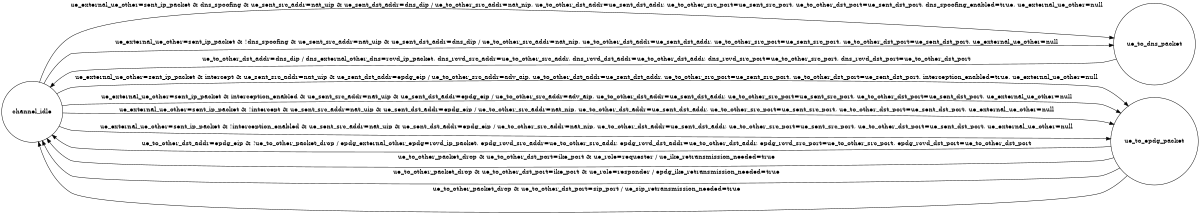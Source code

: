 digraph UE_TO_OTHER_CHANNEL{
rankdir = LR;
size = "8,5"
node [shape = circle, label="channel_idle"] channel_idle;
node [shape = circle, label="ue_to_dns_packet"] ue_to_dns_packet;
node [shape = circle, label="ue_to_epdg_packet"] ue_to_epdg_packet;

//initial_state: channel_idle
//environment variables: dns_spoofing; ue_to_other_packet_drop; intercept;
//state variables: dns_spoofing_enabled{true, false}<false>; interception_enabled{true, false}<false>;
//number variables: ue_to_other_src_addr{0, 5}<0, nat_nip, ue_sent_src_addr>; ue_to_other_dst_addr{0, 5}<0, ue_sent_dst_addr>; ue_to_other_src_port{0, 5}<0, ue_sent_src_port>; ue_to_other_dst_port{0, 5}<0, ue_sent_dst_port>;
channel_idle -> ue_to_dns_packet [label = "ue_external_ue_other=sent_ip_packet & dns_spoofing & ue_sent_src_addr=nat_uip & ue_sent_dst_addr=dns_dip / ue_to_other_src_addr=nat_nip, ue_to_other_dst_addr=ue_sent_dst_addr, ue_to_other_src_port=ue_sent_src_port, ue_to_other_dst_port=ue_sent_dst_port, dns_spoofing_enabled=true, ue_external_ue_other=null"]
channel_idle -> ue_to_dns_packet [label = "ue_external_ue_other=sent_ip_packet & !dns_spoofing & ue_sent_src_addr=nat_uip & ue_sent_dst_addr=dns_dip / ue_to_other_src_addr=nat_nip, ue_to_other_dst_addr=ue_sent_dst_addr, ue_to_other_src_port=ue_sent_src_port, ue_to_other_dst_port=ue_sent_dst_port, ue_external_ue_other=null"]
ue_to_dns_packet -> channel_idle [label = "ue_to_other_dst_addr=dns_dip / dns_external_other_dns=rcvd_ip_packet, dns_rcvd_src_addr=ue_to_other_src_addr, dns_rcvd_dst_addr=ue_to_other_dst_addr, dns_rcvd_src_port=ue_to_other_src_port, dns_rcvd_dst_port=ue_to_other_dst_port"]

channel_idle -> ue_to_epdg_packet [label = "ue_external_ue_other=sent_ip_packet & intercept & ue_sent_src_addr=nat_uip & ue_sent_dst_addr=epdg_eip / ue_to_other_src_addr=adv_aip, ue_to_other_dst_addr=ue_sent_dst_addr, ue_to_other_src_port=ue_sent_src_port, ue_to_other_dst_port=ue_sent_dst_port, interception_enabled=true, ue_external_ue_other=null"]
channel_idle -> ue_to_epdg_packet [label = "ue_external_ue_other=sent_ip_packet & interception_enabled & ue_sent_src_addr=nat_uip & ue_sent_dst_addr=epdg_eip / ue_to_other_src_addr=adv_aip, ue_to_other_dst_addr=ue_sent_dst_addr, ue_to_other_src_port=ue_sent_src_port, ue_to_other_dst_port=ue_sent_dst_port, ue_external_ue_other=null"]
channel_idle -> ue_to_epdg_packet [label = "ue_external_ue_other=sent_ip_packet & !intercept & ue_sent_src_addr=nat_uip & ue_sent_dst_addr=epdg_eip / ue_to_other_src_addr=nat_nip, ue_to_other_dst_addr=ue_sent_dst_addr, ue_to_other_src_port=ue_sent_src_port, ue_to_other_dst_port=ue_sent_dst_port, ue_external_ue_other=null"]
channel_idle -> ue_to_epdg_packet [label = "ue_external_ue_other=sent_ip_packet & !interception_enabled & ue_sent_src_addr=nat_uip & ue_sent_dst_addr=epdg_eip / ue_to_other_src_addr=nat_nip, ue_to_other_dst_addr=ue_sent_dst_addr, ue_to_other_src_port=ue_sent_src_port, ue_to_other_dst_port=ue_sent_dst_port, ue_external_ue_other=null"]
ue_to_epdg_packet -> channel_idle [label = "ue_to_other_dst_addr=epdg_eip & !ue_to_other_packet_drop / epdg_external_other_epdg=rcvd_ip_packet, epdg_rcvd_src_addr=ue_to_other_src_addr, epdg_rcvd_dst_addr=ue_to_other_dst_addr, epdg_rcvd_src_port=ue_to_other_src_port, epdg_rcvd_dst_port=ue_to_other_dst_port"]

ue_to_epdg_packet -> channel_idle [label = "ue_to_other_packet_drop & ue_to_other_dst_port=ike_port & ue_role=requester / ue_ike_retransmission_needed=true"]
ue_to_epdg_packet -> channel_idle [label = "ue_to_other_packet_drop & ue_to_other_dst_port=ike_port & ue_role=responder / epdg_ike_retransmission_needed=true"]
ue_to_epdg_packet -> channel_idle [label = "ue_to_other_packet_drop & ue_to_other_dst_port=sip_port / ue_sip_retransmission_needed=true"]

}
